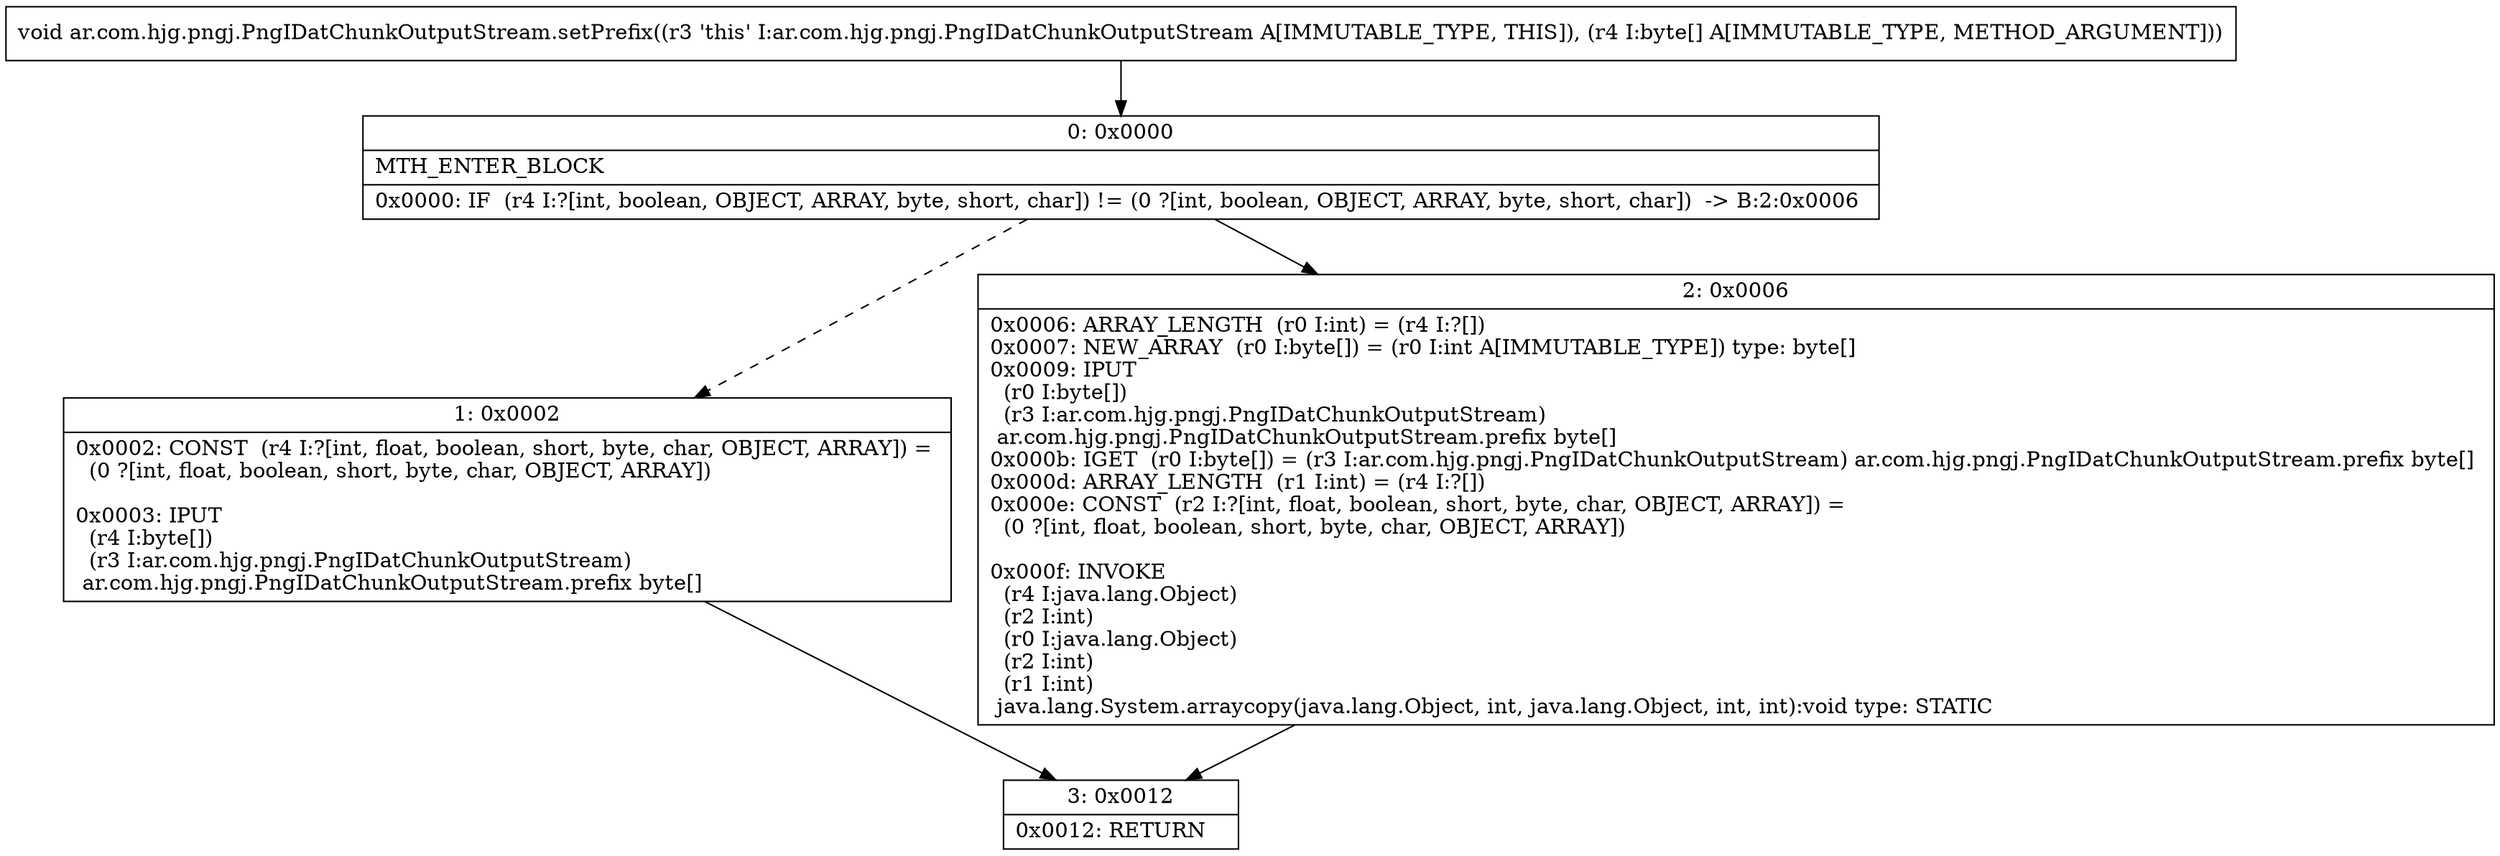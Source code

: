 digraph "CFG forar.com.hjg.pngj.PngIDatChunkOutputStream.setPrefix([B)V" {
Node_0 [shape=record,label="{0\:\ 0x0000|MTH_ENTER_BLOCK\l|0x0000: IF  (r4 I:?[int, boolean, OBJECT, ARRAY, byte, short, char]) != (0 ?[int, boolean, OBJECT, ARRAY, byte, short, char])  \-\> B:2:0x0006 \l}"];
Node_1 [shape=record,label="{1\:\ 0x0002|0x0002: CONST  (r4 I:?[int, float, boolean, short, byte, char, OBJECT, ARRAY]) = \l  (0 ?[int, float, boolean, short, byte, char, OBJECT, ARRAY])\l \l0x0003: IPUT  \l  (r4 I:byte[])\l  (r3 I:ar.com.hjg.pngj.PngIDatChunkOutputStream)\l ar.com.hjg.pngj.PngIDatChunkOutputStream.prefix byte[] \l}"];
Node_2 [shape=record,label="{2\:\ 0x0006|0x0006: ARRAY_LENGTH  (r0 I:int) = (r4 I:?[]) \l0x0007: NEW_ARRAY  (r0 I:byte[]) = (r0 I:int A[IMMUTABLE_TYPE]) type: byte[] \l0x0009: IPUT  \l  (r0 I:byte[])\l  (r3 I:ar.com.hjg.pngj.PngIDatChunkOutputStream)\l ar.com.hjg.pngj.PngIDatChunkOutputStream.prefix byte[] \l0x000b: IGET  (r0 I:byte[]) = (r3 I:ar.com.hjg.pngj.PngIDatChunkOutputStream) ar.com.hjg.pngj.PngIDatChunkOutputStream.prefix byte[] \l0x000d: ARRAY_LENGTH  (r1 I:int) = (r4 I:?[]) \l0x000e: CONST  (r2 I:?[int, float, boolean, short, byte, char, OBJECT, ARRAY]) = \l  (0 ?[int, float, boolean, short, byte, char, OBJECT, ARRAY])\l \l0x000f: INVOKE  \l  (r4 I:java.lang.Object)\l  (r2 I:int)\l  (r0 I:java.lang.Object)\l  (r2 I:int)\l  (r1 I:int)\l java.lang.System.arraycopy(java.lang.Object, int, java.lang.Object, int, int):void type: STATIC \l}"];
Node_3 [shape=record,label="{3\:\ 0x0012|0x0012: RETURN   \l}"];
MethodNode[shape=record,label="{void ar.com.hjg.pngj.PngIDatChunkOutputStream.setPrefix((r3 'this' I:ar.com.hjg.pngj.PngIDatChunkOutputStream A[IMMUTABLE_TYPE, THIS]), (r4 I:byte[] A[IMMUTABLE_TYPE, METHOD_ARGUMENT])) }"];
MethodNode -> Node_0;
Node_0 -> Node_1[style=dashed];
Node_0 -> Node_2;
Node_1 -> Node_3;
Node_2 -> Node_3;
}

